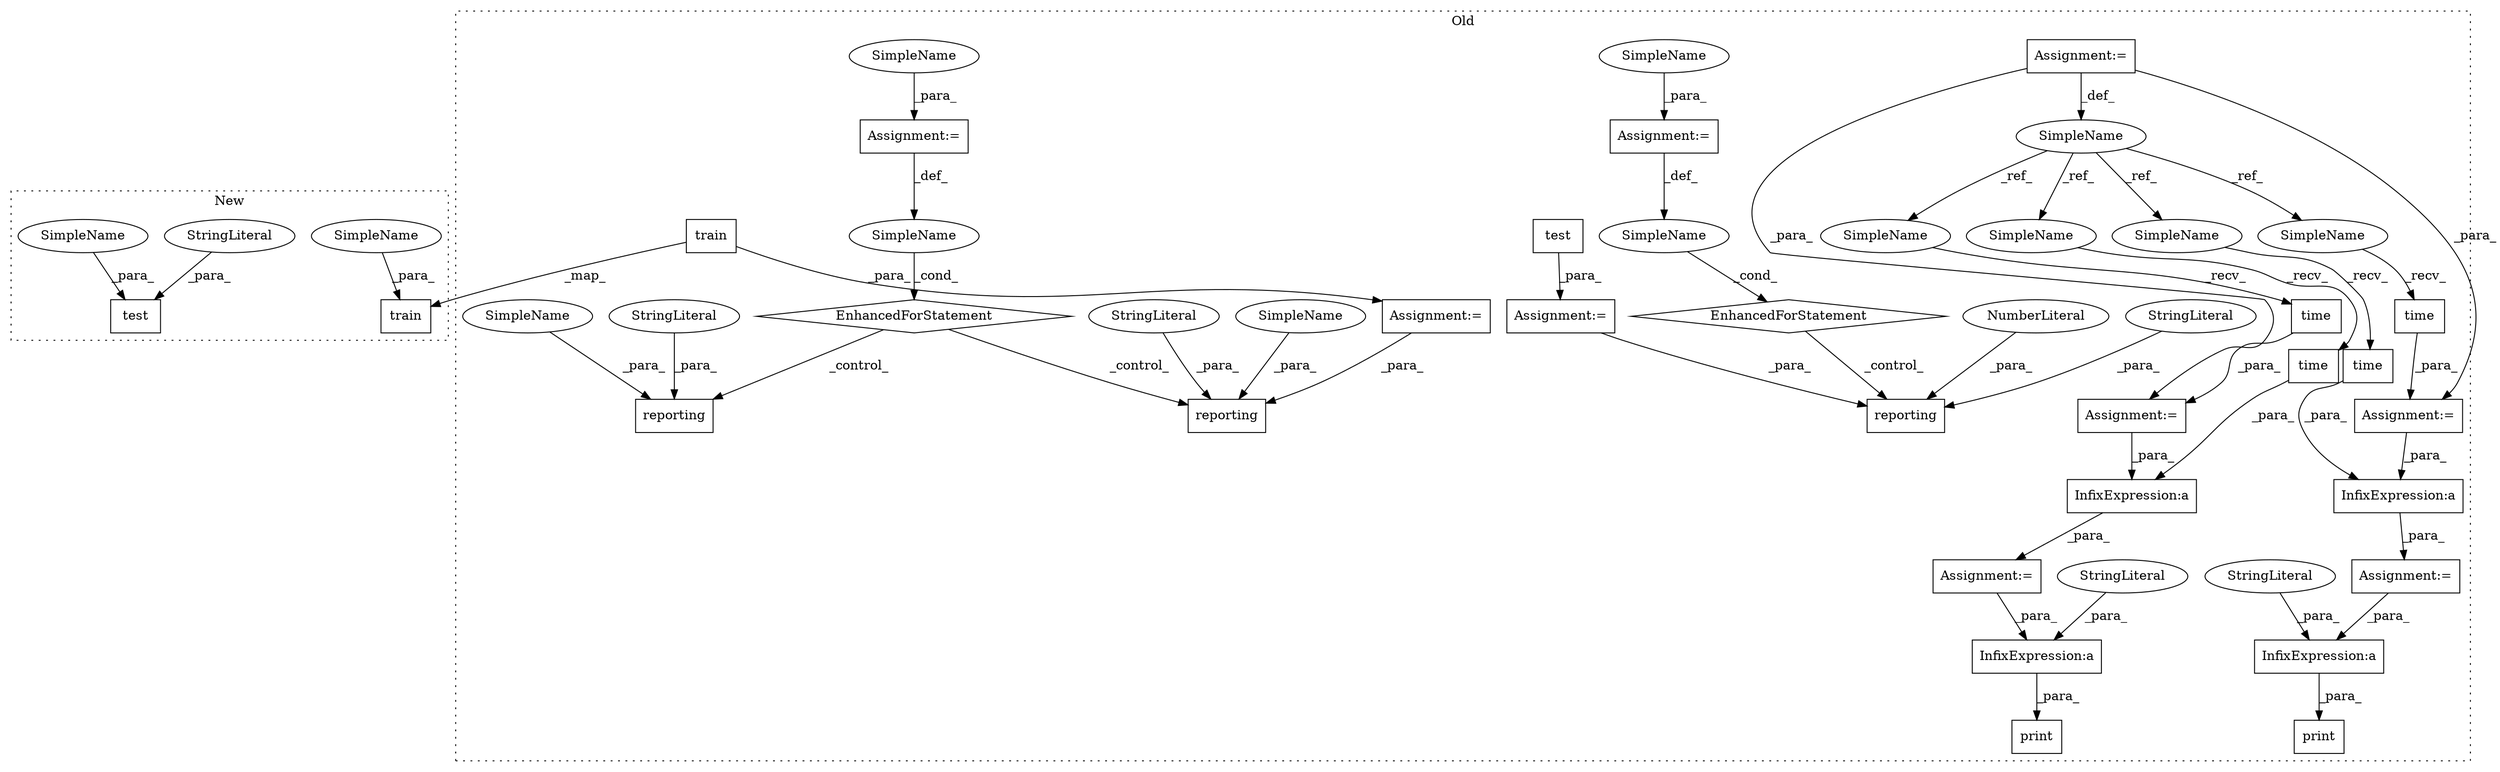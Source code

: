 digraph G {
subgraph cluster0 {
1 [label="time" a="32" s="5242" l="6" shape="box"];
3 [label="InfixExpression:a" a="27" s="5304" l="3" shape="box"];
4 [label="InfixExpression:a" a="27" s="5248" l="3" shape="box"];
5 [label="print" a="32" s="5270,5320" l="6,1" shape="box"];
6 [label="InfixExpression:a" a="27" s="5129" l="3" shape="box"];
7 [label="InfixExpression:a" a="27" s="5075" l="3" shape="box"];
8 [label="print" a="32" s="5097,5146" l="6,1" shape="box"];
9 [label="EnhancedForStatement" a="70" s="5329,5415" l="57,2" shape="diamond"];
10 [label="SimpleName" a="42" s="5390" l="9" shape="ellipse"];
11 [label="reporting" a="32" s="5475,5511" l="10,1" shape="box"];
12 [label="time" a="32" s="5171" l="6" shape="box"];
13 [label="SimpleName" a="42" s="4188" l="4" shape="ellipse"];
14 [label="time" a="32" s="4995" l="6" shape="box"];
16 [label="Assignment:=" a="7" s="5022" l="1" shape="box"];
17 [label="time" a="32" s="5069" l="6" shape="box"];
18 [label="Assignment:=" a="7" s="5165" l="1" shape="box"];
19 [label="Assignment:=" a="7" s="5329,5415" l="57,2" shape="box"];
20 [label="Assignment:=" a="7" s="6336,6422" l="57,2" shape="box"];
21 [label="EnhancedForStatement" a="70" s="6336,6422" l="57,2" shape="diamond"];
22 [label="SimpleName" a="42" s="6397" l="9" shape="ellipse"];
23 [label="reporting" a="32" s="6434,6465" l="10,1" shape="box"];
24 [label="test" a="32" s="6320,6327" l="5,1" shape="box"];
25 [label="Assignment:=" a="7" s="4188" l="4" shape="box"];
26 [label="Assignment:=" a="7" s="5235" l="1" shape="box"];
27 [label="Assignment:=" a="7" s="5062" l="1" shape="box"];
28 [label="Assignment:=" a="7" s="6311" l="1" shape="box"];
29 [label="StringLiteral" a="45" s="5504" l="7" shape="ellipse"];
30 [label="StringLiteral" a="45" s="5103" l="26" shape="ellipse"];
31 [label="train" a="32" s="5031,5039" l="6,1" shape="box"];
33 [label="Assignment:=" a="7" s="4989" l="1" shape="box"];
34 [label="StringLiteral" a="45" s="5276" l="28" shape="ellipse"];
35 [label="StringLiteral" a="45" s="6459" l="6" shape="ellipse"];
36 [label="reporting" a="32" s="5427,5464" l="10,1" shape="box"];
37 [label="StringLiteral" a="45" s="5457" l="7" shape="ellipse"];
38 [label="NumberLiteral" a="34" s="6457" l="1" shape="ellipse"];
39 [label="SimpleName" a="42" s="5498" l="5" shape="ellipse"];
40 [label="SimpleName" a="42" s="5451" l="5" shape="ellipse"];
41 [label="SimpleName" a="42" s="6409" l="13" shape="ellipse"];
42 [label="SimpleName" a="42" s="5402" l="13" shape="ellipse"];
45 [label="SimpleName" a="42" s="5166" l="4" shape="ellipse"];
46 [label="SimpleName" a="42" s="4990" l="4" shape="ellipse"];
47 [label="SimpleName" a="42" s="5237" l="4" shape="ellipse"];
48 [label="SimpleName" a="42" s="5064" l="4" shape="ellipse"];
label = "Old";
style="dotted";
}
subgraph cluster1 {
2 [label="test" a="32" s="5839,5867" l="5,1" shape="box"];
15 [label="StringLiteral" a="45" s="5861" l="6" shape="ellipse"];
32 [label="train" a="32" s="4978,5000" l="6,1" shape="box"];
43 [label="SimpleName" a="42" s="4987" l="13" shape="ellipse"];
44 [label="SimpleName" a="42" s="5847" l="13" shape="ellipse"];
label = "New";
style="dotted";
}
1 -> 4 [label="_para_"];
3 -> 5 [label="_para_"];
4 -> 26 [label="_para_"];
6 -> 8 [label="_para_"];
7 -> 27 [label="_para_"];
9 -> 36 [label="_control_"];
9 -> 11 [label="_control_"];
10 -> 9 [label="_cond_"];
12 -> 18 [label="_para_"];
13 -> 46 [label="_ref_"];
13 -> 45 [label="_ref_"];
13 -> 47 [label="_ref_"];
13 -> 48 [label="_ref_"];
14 -> 33 [label="_para_"];
15 -> 2 [label="_para_"];
16 -> 36 [label="_para_"];
17 -> 7 [label="_para_"];
18 -> 4 [label="_para_"];
19 -> 10 [label="_def_"];
20 -> 22 [label="_def_"];
21 -> 23 [label="_control_"];
22 -> 21 [label="_cond_"];
24 -> 28 [label="_para_"];
25 -> 13 [label="_def_"];
25 -> 18 [label="_para_"];
25 -> 33 [label="_para_"];
26 -> 3 [label="_para_"];
27 -> 6 [label="_para_"];
28 -> 23 [label="_para_"];
29 -> 11 [label="_para_"];
30 -> 6 [label="_para_"];
31 -> 32 [label="_map_"];
31 -> 16 [label="_para_"];
33 -> 7 [label="_para_"];
34 -> 3 [label="_para_"];
35 -> 23 [label="_para_"];
37 -> 36 [label="_para_"];
38 -> 23 [label="_para_"];
39 -> 11 [label="_para_"];
40 -> 36 [label="_para_"];
41 -> 20 [label="_para_"];
42 -> 19 [label="_para_"];
43 -> 32 [label="_para_"];
44 -> 2 [label="_para_"];
45 -> 12 [label="_recv_"];
46 -> 14 [label="_recv_"];
47 -> 1 [label="_recv_"];
48 -> 17 [label="_recv_"];
}